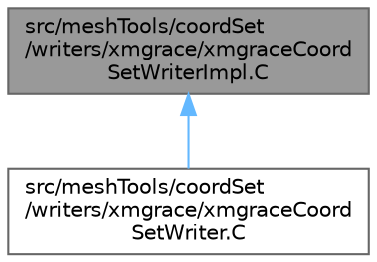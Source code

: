 digraph "src/meshTools/coordSet/writers/xmgrace/xmgraceCoordSetWriterImpl.C"
{
 // LATEX_PDF_SIZE
  bgcolor="transparent";
  edge [fontname=Helvetica,fontsize=10,labelfontname=Helvetica,labelfontsize=10];
  node [fontname=Helvetica,fontsize=10,shape=box,height=0.2,width=0.4];
  Node1 [id="Node000001",label="src/meshTools/coordSet\l/writers/xmgrace/xmgraceCoord\lSetWriterImpl.C",height=0.2,width=0.4,color="gray40", fillcolor="grey60", style="filled", fontcolor="black",tooltip=" "];
  Node1 -> Node2 [id="edge1_Node000001_Node000002",dir="back",color="steelblue1",style="solid",tooltip=" "];
  Node2 [id="Node000002",label="src/meshTools/coordSet\l/writers/xmgrace/xmgraceCoord\lSetWriter.C",height=0.2,width=0.4,color="grey40", fillcolor="white", style="filled",URL="$xmgraceCoordSetWriter_8C.html",tooltip=" "];
}
